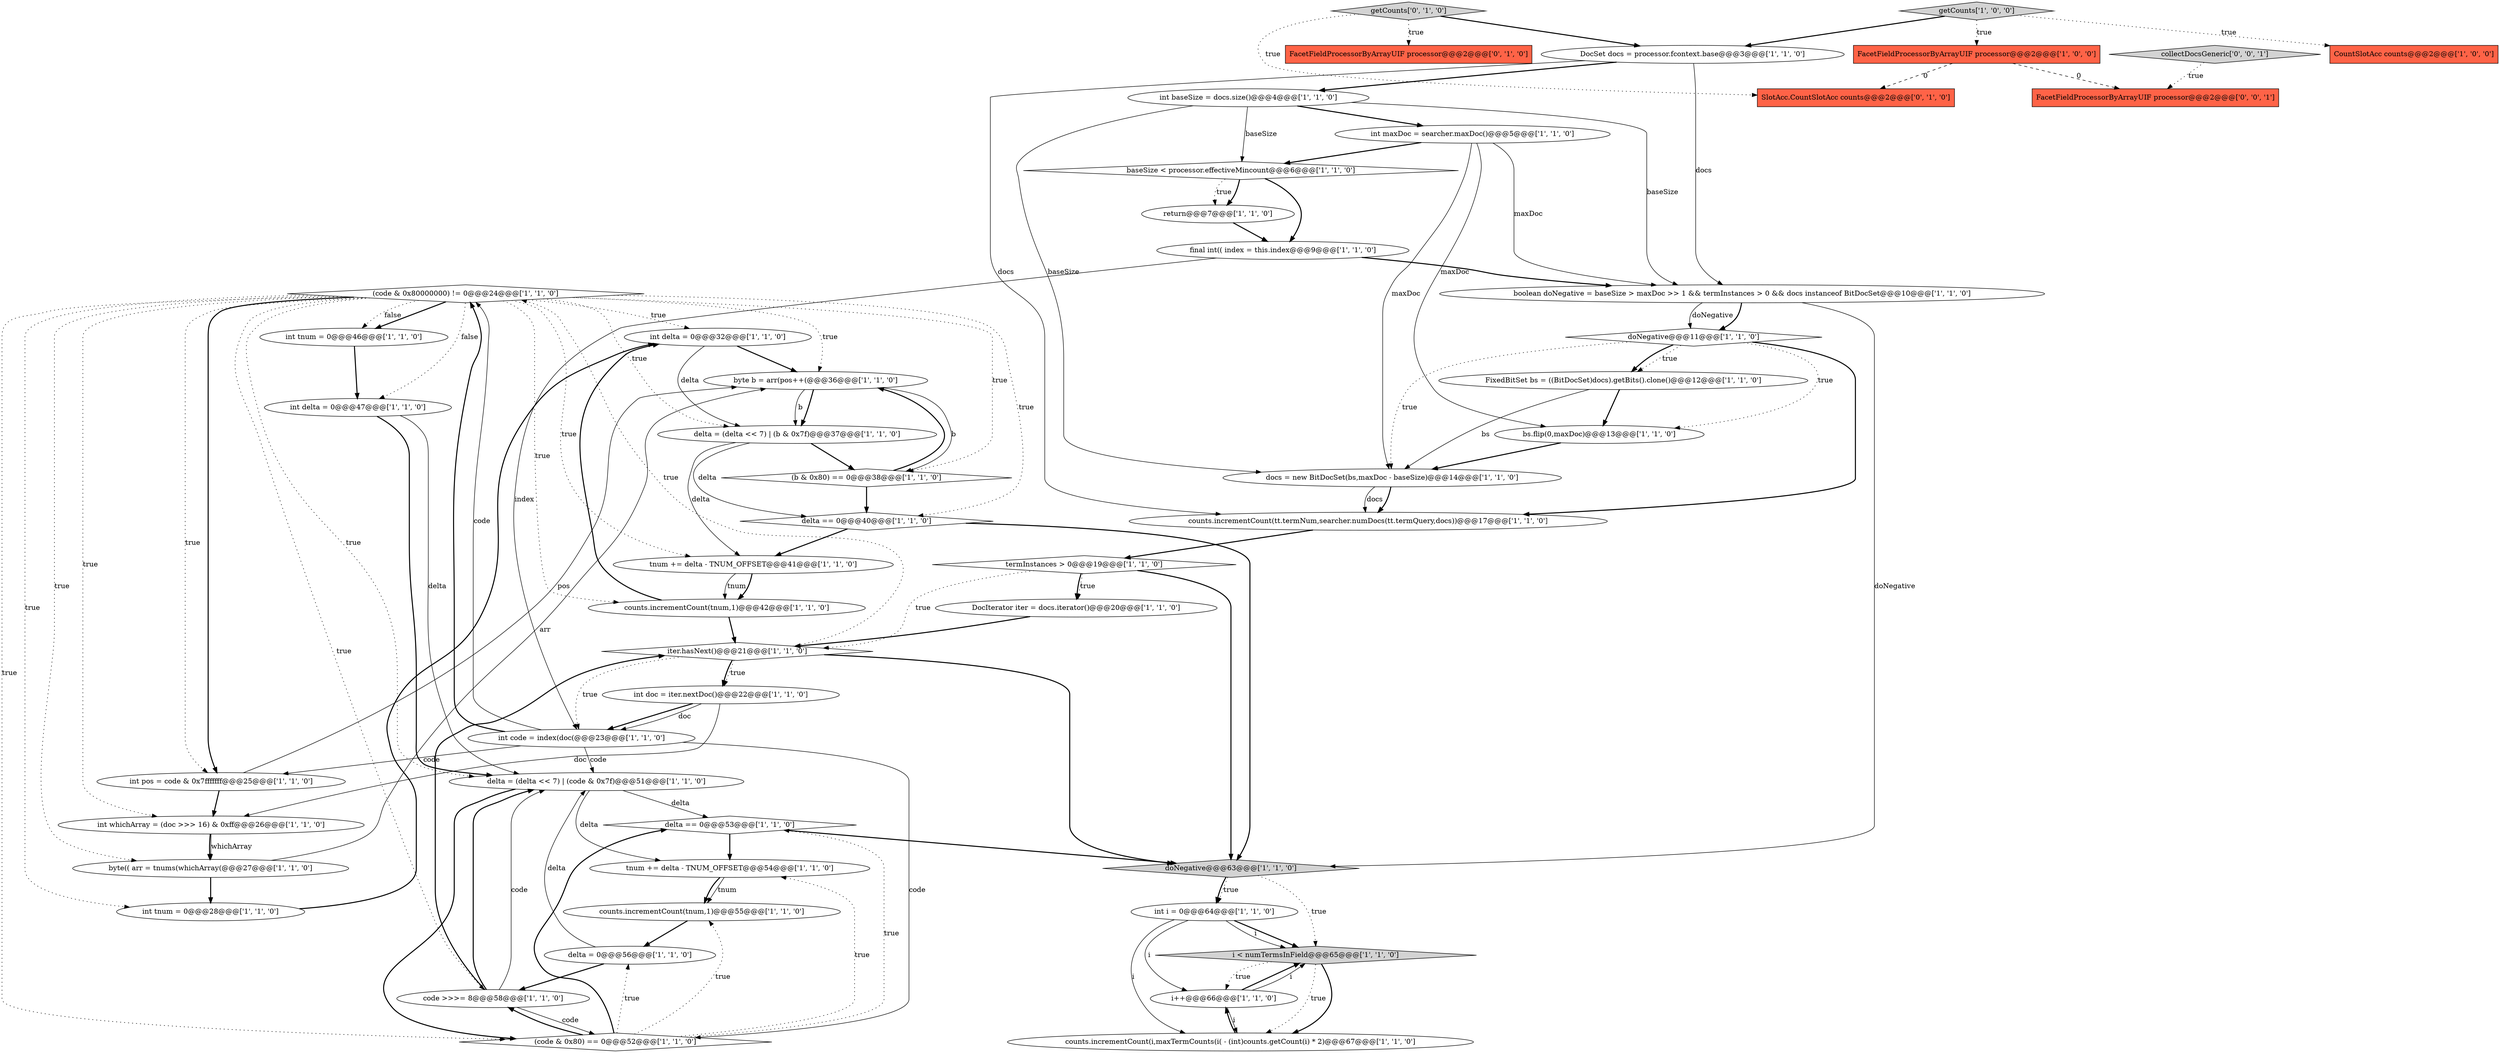 digraph {
37 [style = filled, label = "(code & 0x80000000) != 0@@@24@@@['1', '1', '0']", fillcolor = white, shape = diamond image = "AAA0AAABBB1BBB"];
25 [style = filled, label = "int maxDoc = searcher.maxDoc()@@@5@@@['1', '1', '0']", fillcolor = white, shape = ellipse image = "AAA0AAABBB1BBB"];
41 [style = filled, label = "DocIterator iter = docs.iterator()@@@20@@@['1', '1', '0']", fillcolor = white, shape = ellipse image = "AAA0AAABBB1BBB"];
1 [style = filled, label = "int delta = 0@@@32@@@['1', '1', '0']", fillcolor = white, shape = ellipse image = "AAA0AAABBB1BBB"];
42 [style = filled, label = "return@@@7@@@['1', '1', '0']", fillcolor = white, shape = ellipse image = "AAA0AAABBB1BBB"];
13 [style = filled, label = "int whichArray = (doc >>> 16) & 0xff@@@26@@@['1', '1', '0']", fillcolor = white, shape = ellipse image = "AAA0AAABBB1BBB"];
43 [style = filled, label = "i < numTermsInField@@@65@@@['1', '1', '0']", fillcolor = lightgray, shape = diamond image = "AAA0AAABBB1BBB"];
35 [style = filled, label = "i++@@@66@@@['1', '1', '0']", fillcolor = white, shape = ellipse image = "AAA0AAABBB1BBB"];
5 [style = filled, label = "boolean doNegative = baseSize > maxDoc >> 1 && termInstances > 0 && docs instanceof BitDocSet@@@10@@@['1', '1', '0']", fillcolor = white, shape = ellipse image = "AAA0AAABBB1BBB"];
11 [style = filled, label = "baseSize < processor.effectiveMincount@@@6@@@['1', '1', '0']", fillcolor = white, shape = diamond image = "AAA0AAABBB1BBB"];
18 [style = filled, label = "byte b = arr(pos++(@@@36@@@['1', '1', '0']", fillcolor = white, shape = ellipse image = "AAA0AAABBB1BBB"];
34 [style = filled, label = "delta = 0@@@56@@@['1', '1', '0']", fillcolor = white, shape = ellipse image = "AAA0AAABBB1BBB"];
12 [style = filled, label = "delta == 0@@@53@@@['1', '1', '0']", fillcolor = white, shape = diamond image = "AAA0AAABBB1BBB"];
17 [style = filled, label = "DocSet docs = processor.fcontext.base@@@3@@@['1', '1', '0']", fillcolor = white, shape = ellipse image = "AAA0AAABBB1BBB"];
23 [style = filled, label = "int i = 0@@@64@@@['1', '1', '0']", fillcolor = white, shape = ellipse image = "AAA0AAABBB1BBB"];
26 [style = filled, label = "FacetFieldProcessorByArrayUIF processor@@@2@@@['1', '0', '0']", fillcolor = tomato, shape = box image = "AAA1AAABBB1BBB"];
32 [style = filled, label = "bs.flip(0,maxDoc)@@@13@@@['1', '1', '0']", fillcolor = white, shape = ellipse image = "AAA0AAABBB1BBB"];
15 [style = filled, label = "tnum += delta - TNUM_OFFSET@@@54@@@['1', '1', '0']", fillcolor = white, shape = ellipse image = "AAA0AAABBB1BBB"];
30 [style = filled, label = "doNegative@@@63@@@['1', '1', '0']", fillcolor = lightgray, shape = diamond image = "AAA0AAABBB1BBB"];
19 [style = filled, label = "(code & 0x80) == 0@@@52@@@['1', '1', '0']", fillcolor = white, shape = diamond image = "AAA0AAABBB1BBB"];
29 [style = filled, label = "byte(( arr = tnums(whichArray(@@@27@@@['1', '1', '0']", fillcolor = white, shape = ellipse image = "AAA0AAABBB1BBB"];
45 [style = filled, label = "final int(( index = this.index@@@9@@@['1', '1', '0']", fillcolor = white, shape = ellipse image = "AAA0AAABBB1BBB"];
31 [style = filled, label = "int doc = iter.nextDoc()@@@22@@@['1', '1', '0']", fillcolor = white, shape = ellipse image = "AAA0AAABBB1BBB"];
3 [style = filled, label = "CountSlotAcc counts@@@2@@@['1', '0', '0']", fillcolor = tomato, shape = box image = "AAA0AAABBB1BBB"];
33 [style = filled, label = "counts.incrementCount(tt.termNum,searcher.numDocs(tt.termQuery,docs))@@@17@@@['1', '1', '0']", fillcolor = white, shape = ellipse image = "AAA0AAABBB1BBB"];
7 [style = filled, label = "int code = index(doc(@@@23@@@['1', '1', '0']", fillcolor = white, shape = ellipse image = "AAA0AAABBB1BBB"];
10 [style = filled, label = "int delta = 0@@@47@@@['1', '1', '0']", fillcolor = white, shape = ellipse image = "AAA0AAABBB1BBB"];
40 [style = filled, label = "int baseSize = docs.size()@@@4@@@['1', '1', '0']", fillcolor = white, shape = ellipse image = "AAA0AAABBB1BBB"];
4 [style = filled, label = "delta == 0@@@40@@@['1', '1', '0']", fillcolor = white, shape = diamond image = "AAA0AAABBB1BBB"];
50 [style = filled, label = "collectDocsGeneric['0', '0', '1']", fillcolor = lightgray, shape = diamond image = "AAA0AAABBB3BBB"];
16 [style = filled, label = "counts.incrementCount(tnum,1)@@@55@@@['1', '1', '0']", fillcolor = white, shape = ellipse image = "AAA0AAABBB1BBB"];
22 [style = filled, label = "FixedBitSet bs = ((BitDocSet)docs).getBits().clone()@@@12@@@['1', '1', '0']", fillcolor = white, shape = ellipse image = "AAA0AAABBB1BBB"];
44 [style = filled, label = "int pos = code & 0x7fffffff@@@25@@@['1', '1', '0']", fillcolor = white, shape = ellipse image = "AAA0AAABBB1BBB"];
14 [style = filled, label = "counts.incrementCount(i,maxTermCounts(i( - (int)counts.getCount(i) * 2)@@@67@@@['1', '1', '0']", fillcolor = white, shape = ellipse image = "AAA0AAABBB1BBB"];
0 [style = filled, label = "int tnum = 0@@@28@@@['1', '1', '0']", fillcolor = white, shape = ellipse image = "AAA0AAABBB1BBB"];
48 [style = filled, label = "SlotAcc.CountSlotAcc counts@@@2@@@['0', '1', '0']", fillcolor = tomato, shape = box image = "AAA1AAABBB2BBB"];
38 [style = filled, label = "tnum += delta - TNUM_OFFSET@@@41@@@['1', '1', '0']", fillcolor = white, shape = ellipse image = "AAA0AAABBB1BBB"];
21 [style = filled, label = "termInstances > 0@@@19@@@['1', '1', '0']", fillcolor = white, shape = diamond image = "AAA0AAABBB1BBB"];
6 [style = filled, label = "code >>>= 8@@@58@@@['1', '1', '0']", fillcolor = white, shape = ellipse image = "AAA0AAABBB1BBB"];
39 [style = filled, label = "(b & 0x80) == 0@@@38@@@['1', '1', '0']", fillcolor = white, shape = diamond image = "AAA0AAABBB1BBB"];
27 [style = filled, label = "delta = (delta << 7) | (code & 0x7f)@@@51@@@['1', '1', '0']", fillcolor = white, shape = ellipse image = "AAA0AAABBB1BBB"];
9 [style = filled, label = "int tnum = 0@@@46@@@['1', '1', '0']", fillcolor = white, shape = ellipse image = "AAA0AAABBB1BBB"];
47 [style = filled, label = "getCounts['0', '1', '0']", fillcolor = lightgray, shape = diamond image = "AAA0AAABBB2BBB"];
24 [style = filled, label = "iter.hasNext()@@@21@@@['1', '1', '0']", fillcolor = white, shape = diamond image = "AAA0AAABBB1BBB"];
20 [style = filled, label = "delta = (delta << 7) | (b & 0x7f)@@@37@@@['1', '1', '0']", fillcolor = white, shape = ellipse image = "AAA0AAABBB1BBB"];
2 [style = filled, label = "getCounts['1', '0', '0']", fillcolor = lightgray, shape = diamond image = "AAA0AAABBB1BBB"];
8 [style = filled, label = "counts.incrementCount(tnum,1)@@@42@@@['1', '1', '0']", fillcolor = white, shape = ellipse image = "AAA0AAABBB1BBB"];
46 [style = filled, label = "FacetFieldProcessorByArrayUIF processor@@@2@@@['0', '1', '0']", fillcolor = tomato, shape = box image = "AAA0AAABBB2BBB"];
28 [style = filled, label = "doNegative@@@11@@@['1', '1', '0']", fillcolor = white, shape = diamond image = "AAA0AAABBB1BBB"];
36 [style = filled, label = "docs = new BitDocSet(bs,maxDoc - baseSize)@@@14@@@['1', '1', '0']", fillcolor = white, shape = ellipse image = "AAA0AAABBB1BBB"];
49 [style = filled, label = "FacetFieldProcessorByArrayUIF processor@@@2@@@['0', '0', '1']", fillcolor = tomato, shape = box image = "AAA0AAABBB3BBB"];
40->5 [style = solid, label="baseSize"];
5->30 [style = solid, label="doNegative"];
14->35 [style = bold, label=""];
43->35 [style = dotted, label="true"];
42->45 [style = bold, label=""];
29->0 [style = bold, label=""];
40->25 [style = bold, label=""];
6->19 [style = solid, label="code"];
37->1 [style = dotted, label="true"];
21->30 [style = bold, label=""];
9->10 [style = bold, label=""];
35->43 [style = bold, label=""];
5->28 [style = bold, label=""];
36->33 [style = bold, label=""];
26->49 [style = dashed, label="0"];
24->30 [style = bold, label=""];
37->9 [style = bold, label=""];
39->18 [style = bold, label=""];
8->1 [style = bold, label=""];
37->38 [style = dotted, label="true"];
21->24 [style = dotted, label="true"];
47->46 [style = dotted, label="true"];
43->14 [style = dotted, label="true"];
27->19 [style = bold, label=""];
30->43 [style = dotted, label="true"];
34->27 [style = solid, label="delta"];
2->3 [style = dotted, label="true"];
1->20 [style = solid, label="delta"];
4->38 [style = bold, label=""];
19->12 [style = bold, label=""];
17->5 [style = solid, label="docs"];
17->33 [style = solid, label="docs"];
21->41 [style = bold, label=""];
7->37 [style = bold, label=""];
16->34 [style = bold, label=""];
37->10 [style = dotted, label="false"];
37->19 [style = dotted, label="true"];
22->32 [style = bold, label=""];
35->14 [style = solid, label="i"];
28->36 [style = dotted, label="true"];
37->18 [style = dotted, label="true"];
23->14 [style = solid, label="i"];
40->36 [style = solid, label="baseSize"];
19->6 [style = bold, label=""];
44->18 [style = solid, label="pos"];
39->4 [style = bold, label=""];
40->11 [style = solid, label="baseSize"];
31->13 [style = solid, label="doc"];
37->8 [style = dotted, label="true"];
18->20 [style = bold, label=""];
37->4 [style = dotted, label="true"];
30->23 [style = dotted, label="true"];
20->39 [style = bold, label=""];
37->20 [style = dotted, label="true"];
32->36 [style = bold, label=""];
36->33 [style = solid, label="docs"];
25->32 [style = solid, label="maxDoc"];
24->7 [style = dotted, label="true"];
8->24 [style = bold, label=""];
2->17 [style = bold, label=""];
50->49 [style = dotted, label="true"];
5->28 [style = solid, label="doNegative"];
19->34 [style = dotted, label="true"];
45->7 [style = solid, label="index"];
47->48 [style = dotted, label="true"];
18->39 [style = solid, label="b"];
23->43 [style = bold, label=""];
17->40 [style = bold, label=""];
19->12 [style = dotted, label="true"];
10->27 [style = solid, label="delta"];
6->24 [style = bold, label=""];
7->37 [style = solid, label="code"];
19->15 [style = dotted, label="true"];
31->7 [style = bold, label=""];
27->15 [style = solid, label="delta"];
25->5 [style = solid, label="maxDoc"];
15->16 [style = solid, label="tnum"];
38->8 [style = solid, label="tnum"];
6->27 [style = bold, label=""];
37->6 [style = dotted, label="true"];
21->41 [style = dotted, label="true"];
7->27 [style = solid, label="code"];
28->32 [style = dotted, label="true"];
24->31 [style = bold, label=""];
43->14 [style = bold, label=""];
23->35 [style = solid, label="i"];
0->1 [style = bold, label=""];
37->0 [style = dotted, label="true"];
37->44 [style = bold, label=""];
25->36 [style = solid, label="maxDoc"];
28->22 [style = dotted, label="true"];
2->26 [style = dotted, label="true"];
37->9 [style = dotted, label="false"];
38->8 [style = bold, label=""];
37->27 [style = dotted, label="true"];
6->27 [style = solid, label="code"];
37->44 [style = dotted, label="true"];
28->22 [style = bold, label=""];
26->48 [style = dashed, label="0"];
35->43 [style = solid, label="i"];
41->24 [style = bold, label=""];
13->29 [style = solid, label="whichArray"];
10->27 [style = bold, label=""];
30->23 [style = bold, label=""];
12->15 [style = bold, label=""];
24->31 [style = dotted, label="true"];
11->45 [style = bold, label=""];
1->18 [style = bold, label=""];
12->30 [style = bold, label=""];
37->29 [style = dotted, label="true"];
11->42 [style = bold, label=""];
7->19 [style = solid, label="code"];
15->16 [style = bold, label=""];
20->4 [style = solid, label="delta"];
11->42 [style = dotted, label="true"];
31->7 [style = solid, label="doc"];
20->38 [style = solid, label="delta"];
13->29 [style = bold, label=""];
28->33 [style = bold, label=""];
4->30 [style = bold, label=""];
25->11 [style = bold, label=""];
37->39 [style = dotted, label="true"];
34->6 [style = bold, label=""];
27->12 [style = solid, label="delta"];
24->37 [style = dotted, label="true"];
19->16 [style = dotted, label="true"];
29->18 [style = solid, label="arr"];
44->13 [style = bold, label=""];
7->44 [style = solid, label="code"];
23->43 [style = solid, label="i"];
47->17 [style = bold, label=""];
33->21 [style = bold, label=""];
22->36 [style = solid, label="bs"];
18->20 [style = solid, label="b"];
37->13 [style = dotted, label="true"];
45->5 [style = bold, label=""];
}
